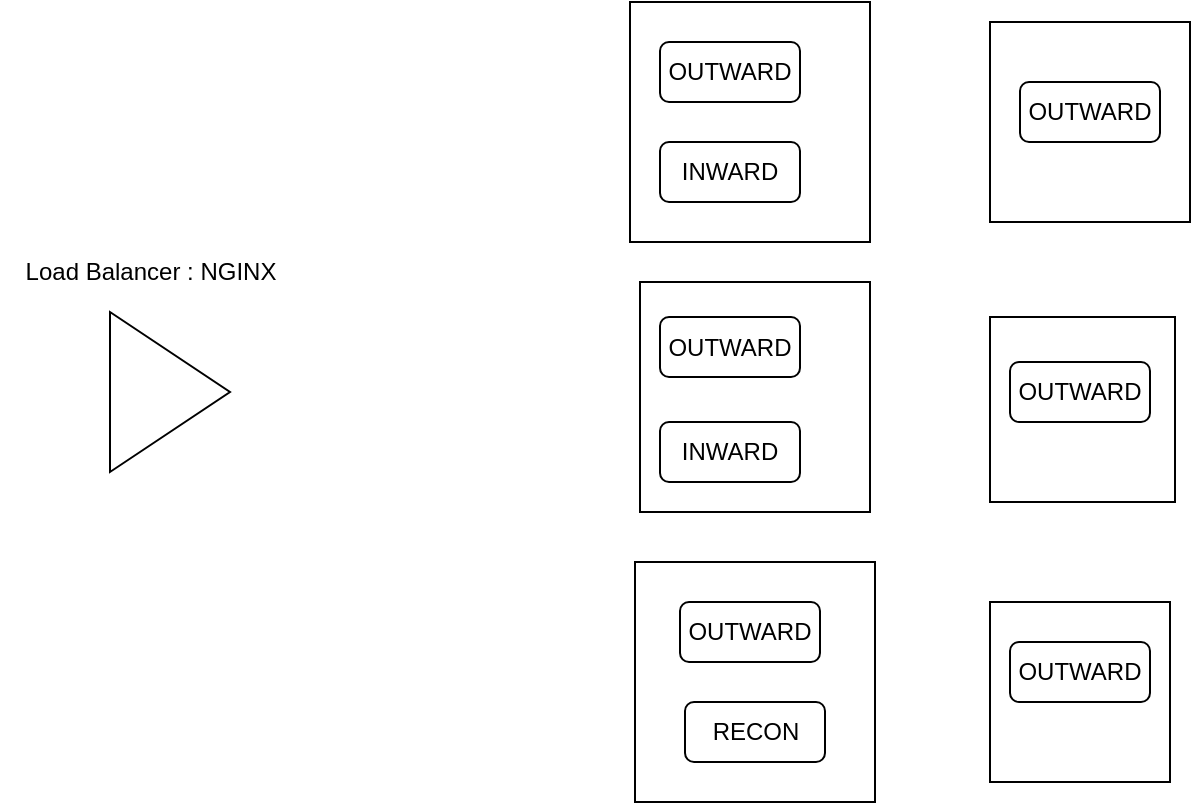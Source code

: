 <mxfile version="21.5.2" type="github">
  <diagram name="Page-1" id="vNcc59VQCfEPZOvDmemR">
    <mxGraphModel dx="1194" dy="642" grid="1" gridSize="10" guides="1" tooltips="1" connect="1" arrows="1" fold="1" page="1" pageScale="1" pageWidth="850" pageHeight="1100" math="0" shadow="0">
      <root>
        <mxCell id="0" />
        <mxCell id="1" parent="0" />
        <mxCell id="Pld-RQmMGz8kok_W18LP-18" value="Load Balancer : NGINX" style="text;html=1;align=center;verticalAlign=middle;resizable=0;points=[];autosize=1;strokeColor=none;fillColor=none;" vertex="1" parent="1">
          <mxGeometry x="25" y="180" width="150" height="30" as="geometry" />
        </mxCell>
        <mxCell id="Pld-RQmMGz8kok_W18LP-1" value="" style="whiteSpace=wrap;html=1;aspect=fixed;" vertex="1" parent="1">
          <mxGeometry x="520" y="360" width="90" height="90" as="geometry" />
        </mxCell>
        <mxCell id="Pld-RQmMGz8kok_W18LP-2" value="" style="whiteSpace=wrap;html=1;aspect=fixed;" vertex="1" parent="1">
          <mxGeometry x="520" y="217.5" width="92.5" height="92.5" as="geometry" />
        </mxCell>
        <mxCell id="Pld-RQmMGz8kok_W18LP-3" value="" style="whiteSpace=wrap;html=1;aspect=fixed;" vertex="1" parent="1">
          <mxGeometry x="342.5" y="340" width="120" height="120" as="geometry" />
        </mxCell>
        <mxCell id="Pld-RQmMGz8kok_W18LP-4" value="" style="whiteSpace=wrap;html=1;aspect=fixed;" vertex="1" parent="1">
          <mxGeometry x="520" y="70" width="100" height="100" as="geometry" />
        </mxCell>
        <mxCell id="Pld-RQmMGz8kok_W18LP-5" value="" style="whiteSpace=wrap;html=1;aspect=fixed;" vertex="1" parent="1">
          <mxGeometry x="345" y="200" width="115" height="115" as="geometry" />
        </mxCell>
        <mxCell id="Pld-RQmMGz8kok_W18LP-6" value="" style="whiteSpace=wrap;html=1;aspect=fixed;" vertex="1" parent="1">
          <mxGeometry x="340" y="60" width="120" height="120" as="geometry" />
        </mxCell>
        <mxCell id="Pld-RQmMGz8kok_W18LP-8" value="OUTWARD" style="rounded=1;whiteSpace=wrap;html=1;" vertex="1" parent="1">
          <mxGeometry x="355" y="80" width="70" height="30" as="geometry" />
        </mxCell>
        <mxCell id="Pld-RQmMGz8kok_W18LP-9" value="OUTWARD" style="rounded=1;whiteSpace=wrap;html=1;" vertex="1" parent="1">
          <mxGeometry x="535" y="100" width="70" height="30" as="geometry" />
        </mxCell>
        <mxCell id="Pld-RQmMGz8kok_W18LP-10" value="INWARD" style="rounded=1;whiteSpace=wrap;html=1;" vertex="1" parent="1">
          <mxGeometry x="355" y="130" width="70" height="30" as="geometry" />
        </mxCell>
        <mxCell id="Pld-RQmMGz8kok_W18LP-11" value="OUTWARD" style="rounded=1;whiteSpace=wrap;html=1;" vertex="1" parent="1">
          <mxGeometry x="355" y="217.5" width="70" height="30" as="geometry" />
        </mxCell>
        <mxCell id="Pld-RQmMGz8kok_W18LP-12" value="INWARD" style="rounded=1;whiteSpace=wrap;html=1;" vertex="1" parent="1">
          <mxGeometry x="355" y="270" width="70" height="30" as="geometry" />
        </mxCell>
        <mxCell id="Pld-RQmMGz8kok_W18LP-13" value="OUTWARD" style="rounded=1;whiteSpace=wrap;html=1;" vertex="1" parent="1">
          <mxGeometry x="365" y="360" width="70" height="30" as="geometry" />
        </mxCell>
        <mxCell id="Pld-RQmMGz8kok_W18LP-14" value="RECON" style="rounded=1;whiteSpace=wrap;html=1;" vertex="1" parent="1">
          <mxGeometry x="367.5" y="410" width="70" height="30" as="geometry" />
        </mxCell>
        <mxCell id="Pld-RQmMGz8kok_W18LP-15" value="OUTWARD" style="rounded=1;whiteSpace=wrap;html=1;" vertex="1" parent="1">
          <mxGeometry x="530" y="240" width="70" height="30" as="geometry" />
        </mxCell>
        <mxCell id="Pld-RQmMGz8kok_W18LP-16" value="OUTWARD" style="rounded=1;whiteSpace=wrap;html=1;" vertex="1" parent="1">
          <mxGeometry x="530" y="380" width="70" height="30" as="geometry" />
        </mxCell>
        <mxCell id="Pld-RQmMGz8kok_W18LP-17" value="" style="triangle;whiteSpace=wrap;html=1;" vertex="1" parent="1">
          <mxGeometry x="80" y="215" width="60" height="80" as="geometry" />
        </mxCell>
      </root>
    </mxGraphModel>
  </diagram>
</mxfile>
